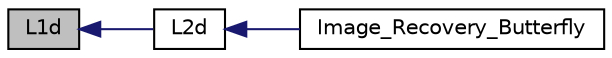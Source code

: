 digraph "L1d"
{
  edge [fontname="Helvetica",fontsize="10",labelfontname="Helvetica",labelfontsize="10"];
  node [fontname="Helvetica",fontsize="10",shape=record];
  rankdir="LR";
  Node118 [label="L1d",height=0.2,width=0.4,color="black", fillcolor="grey75", style="filled", fontcolor="black"];
  Node118 -> Node119 [dir="back",color="midnightblue",fontsize="10",style="solid",fontname="Helvetica"];
  Node119 [label="L2d",height=0.2,width=0.4,color="black", fillcolor="white", style="filled",URL="$_image___recovery_8h.html#ace05dbe0dad3c958492748dde4d076b2"];
  Node119 -> Node120 [dir="back",color="midnightblue",fontsize="10",style="solid",fontname="Helvetica"];
  Node120 [label="Image_Recovery_Butterfly",height=0.2,width=0.4,color="black", fillcolor="white", style="filled",URL="$_image___recovery_8h.html#a8f37a34ded6bb41f2a734c1218ef0dc7"];
}
